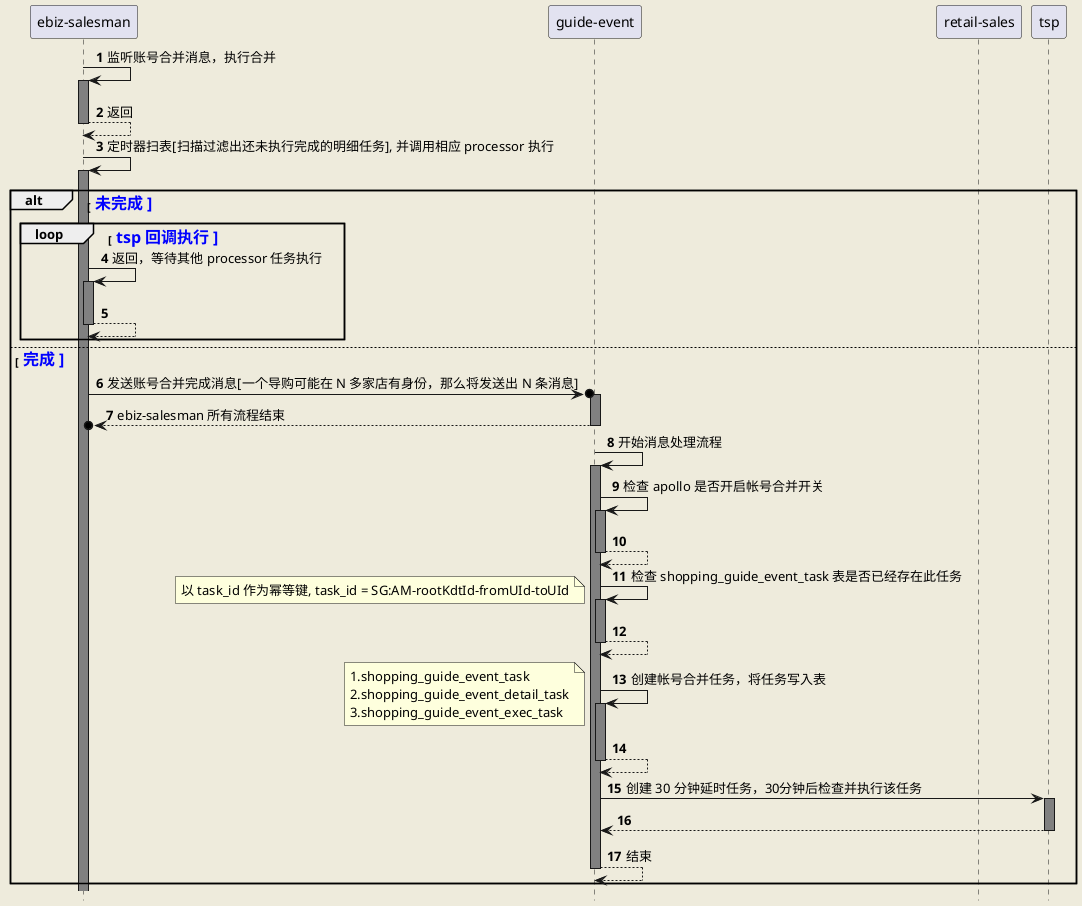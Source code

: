 @startuml
'https://plantuml.com/sequence-diagram

hide footbox
skinparam backgroundColor #EEEBDC

skinparam sequence {
    LifeLineBackgroundColor grey
}

autonumber
autoActivate on

participant "ebiz-salesman" as ebiz
participant "guide-event" as event
participant "retail-sales" as sales
participant "tsp" as tsp


ebiz -> ebiz : 监听账号合并消息，执行合并
return 返回
ebiz -> ebiz : 定时器扫表[扫描过滤出还未执行完成的明细任务], 并调用相应 processor 执行

alt <font size = 16 color = blue> 未完成 <b>
    loop <font size = 16 color = blue> tsp 回调执行 <b>
        ebiz -> ebiz : 返回，等待其他 processor 任务执行
        return
    end
else <font size = 16 color = blue> 完成 <b>
    ebiz ->o event : 发送账号合并完成消息[一个导购可能在 N 多家店有身份，那么将发送出 N 条消息]
    return ebiz-salesman 所有流程结束

    event -> event : 开始消息处理流程

    event -> event : 检查 apollo 是否开启帐号合并开关
    return

    event -> event : 检查 shopping_guide_event_task 表是否已经存在此任务
    note left
        以 task_id 作为幂等键, task_id = SG:AM-rootKdtId-fromUId-toUId
    end note
    return

    event -> event : 创建帐号合并任务，将任务写入表
    note left
        1.shopping_guide_event_task
        2.shopping_guide_event_detail_task
        3.shopping_guide_event_exec_task
    end note

    return

    event -> tsp : 创建 30 分钟延时任务，30分钟后检查并执行该任务
    return
    return 结束
end
@enduml